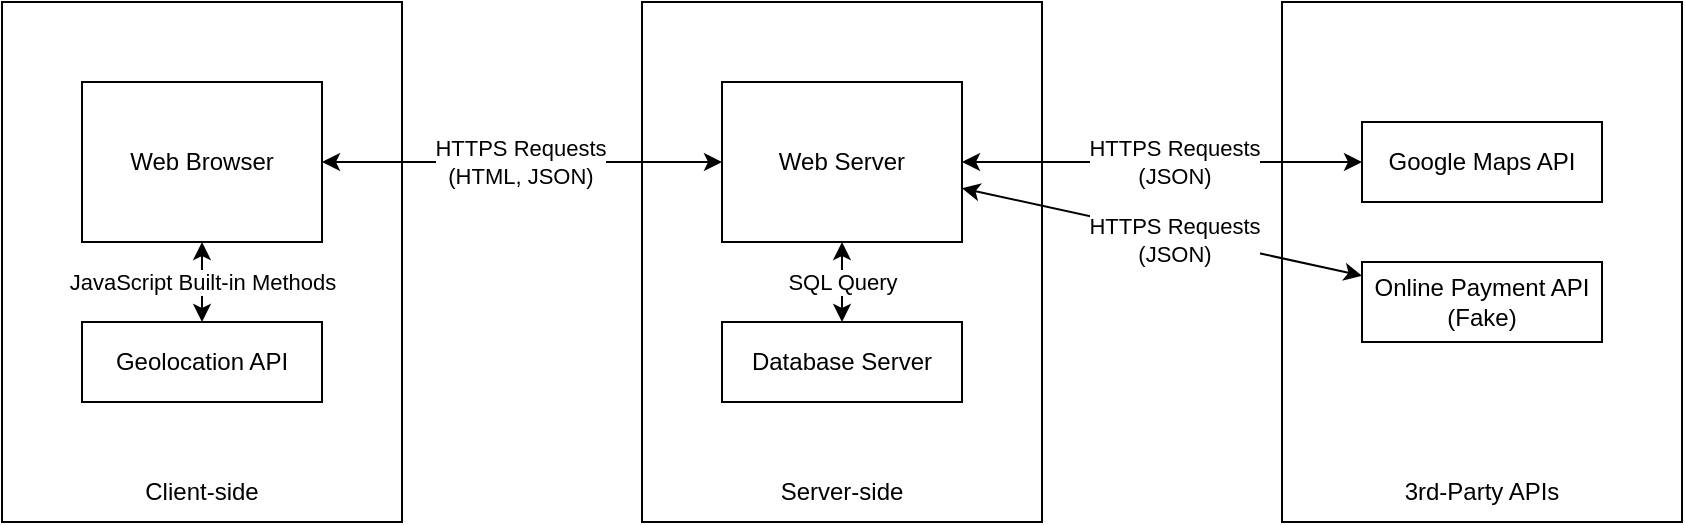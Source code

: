 <mxfile version="22.1.2" type="device">
  <diagram name="Page-1" id="NEyev_pVZhtqKXSFuoXa">
    <mxGraphModel dx="1434" dy="887" grid="1" gridSize="10" guides="1" tooltips="1" connect="1" arrows="1" fold="1" page="1" pageScale="1" pageWidth="1169" pageHeight="827" math="0" shadow="0">
      <root>
        <mxCell id="0" />
        <mxCell id="1" parent="0" />
        <mxCell id="wzm1nlo6ZQ8m1-DIEH7c-19" value="" style="rounded=0;whiteSpace=wrap;html=1;" parent="1" vertex="1">
          <mxGeometry x="120" y="240" width="200" height="260" as="geometry" />
        </mxCell>
        <mxCell id="wzm1nlo6ZQ8m1-DIEH7c-18" value="" style="rounded=0;whiteSpace=wrap;html=1;" parent="1" vertex="1">
          <mxGeometry x="440" y="240" width="200" height="260" as="geometry" />
        </mxCell>
        <mxCell id="wzm1nlo6ZQ8m1-DIEH7c-2" value="Web Browser" style="whiteSpace=wrap;html=1;" parent="1" vertex="1">
          <mxGeometry x="160" y="280" width="120" height="80" as="geometry" />
        </mxCell>
        <mxCell id="wzm1nlo6ZQ8m1-DIEH7c-3" value="Web Server" style="whiteSpace=wrap;html=1;" parent="1" vertex="1">
          <mxGeometry x="480" y="280" width="120" height="80" as="geometry" />
        </mxCell>
        <mxCell id="wzm1nlo6ZQ8m1-DIEH7c-4" value="" style="endArrow=classic;startArrow=classic;html=1;rounded=0;" parent="1" source="wzm1nlo6ZQ8m1-DIEH7c-2" target="wzm1nlo6ZQ8m1-DIEH7c-3" edge="1">
          <mxGeometry width="50" height="50" relative="1" as="geometry">
            <mxPoint x="560" y="480" as="sourcePoint" />
            <mxPoint x="610" y="430" as="targetPoint" />
          </mxGeometry>
        </mxCell>
        <mxCell id="wzm1nlo6ZQ8m1-DIEH7c-5" value="HTTPS Requests&lt;br&gt;(HTML, JSON)" style="edgeLabel;html=1;align=center;verticalAlign=middle;resizable=0;points=[];" parent="wzm1nlo6ZQ8m1-DIEH7c-4" vertex="1" connectable="0">
          <mxGeometry x="0.089" y="2" relative="1" as="geometry">
            <mxPoint x="-10" y="2" as="offset" />
          </mxGeometry>
        </mxCell>
        <mxCell id="wzm1nlo6ZQ8m1-DIEH7c-6" value="Database Server" style="rounded=0;whiteSpace=wrap;html=1;" parent="1" vertex="1">
          <mxGeometry x="480" y="400" width="120" height="40" as="geometry" />
        </mxCell>
        <mxCell id="wzm1nlo6ZQ8m1-DIEH7c-8" value="Geolocation API" style="rounded=0;whiteSpace=wrap;html=1;" parent="1" vertex="1">
          <mxGeometry x="160" y="400" width="120" height="40" as="geometry" />
        </mxCell>
        <mxCell id="wzm1nlo6ZQ8m1-DIEH7c-10" value="" style="endArrow=classic;startArrow=classic;html=1;rounded=0;" parent="1" source="wzm1nlo6ZQ8m1-DIEH7c-3" target="wzm1nlo6ZQ8m1-DIEH7c-6" edge="1">
          <mxGeometry width="50" height="50" relative="1" as="geometry">
            <mxPoint x="525" y="480" as="sourcePoint" />
            <mxPoint x="575" y="430" as="targetPoint" />
          </mxGeometry>
        </mxCell>
        <mxCell id="wzm1nlo6ZQ8m1-DIEH7c-13" value="SQL Query" style="edgeLabel;html=1;align=center;verticalAlign=middle;resizable=0;points=[];" parent="wzm1nlo6ZQ8m1-DIEH7c-10" vertex="1" connectable="0">
          <mxGeometry x="0.34" y="-1" relative="1" as="geometry">
            <mxPoint x="1" y="-7" as="offset" />
          </mxGeometry>
        </mxCell>
        <mxCell id="wzm1nlo6ZQ8m1-DIEH7c-16" value="" style="endArrow=classic;startArrow=classic;html=1;rounded=0;" parent="1" source="wzm1nlo6ZQ8m1-DIEH7c-8" target="wzm1nlo6ZQ8m1-DIEH7c-2" edge="1">
          <mxGeometry width="50" height="50" relative="1" as="geometry">
            <mxPoint x="440" y="480" as="sourcePoint" />
            <mxPoint x="490" y="430" as="targetPoint" />
          </mxGeometry>
        </mxCell>
        <mxCell id="PQTheLuHYcCMH9CMyokK-1" value="JavaScript Built-in Methods" style="edgeLabel;html=1;align=center;verticalAlign=middle;resizable=0;points=[];" vertex="1" connectable="0" parent="wzm1nlo6ZQ8m1-DIEH7c-16">
          <mxGeometry x="-0.157" relative="1" as="geometry">
            <mxPoint y="-3" as="offset" />
          </mxGeometry>
        </mxCell>
        <mxCell id="wzm1nlo6ZQ8m1-DIEH7c-21" value="Client-side" style="text;html=1;strokeColor=none;fillColor=none;align=center;verticalAlign=middle;whiteSpace=wrap;rounded=0;" parent="1" vertex="1">
          <mxGeometry x="190" y="470" width="60" height="30" as="geometry" />
        </mxCell>
        <mxCell id="wzm1nlo6ZQ8m1-DIEH7c-22" value="Server-side" style="text;html=1;strokeColor=none;fillColor=none;align=center;verticalAlign=middle;whiteSpace=wrap;rounded=0;" parent="1" vertex="1">
          <mxGeometry x="500" y="470" width="80" height="30" as="geometry" />
        </mxCell>
        <mxCell id="PQTheLuHYcCMH9CMyokK-2" value="" style="rounded=0;whiteSpace=wrap;html=1;" vertex="1" parent="1">
          <mxGeometry x="760" y="240" width="200" height="260" as="geometry" />
        </mxCell>
        <mxCell id="wzm1nlo6ZQ8m1-DIEH7c-11" value="" style="endArrow=classic;startArrow=classic;html=1;rounded=0;" parent="1" source="wzm1nlo6ZQ8m1-DIEH7c-7" target="wzm1nlo6ZQ8m1-DIEH7c-3" edge="1">
          <mxGeometry width="50" height="50" relative="1" as="geometry">
            <mxPoint x="685" y="480" as="sourcePoint" />
            <mxPoint x="735" y="430" as="targetPoint" />
          </mxGeometry>
        </mxCell>
        <mxCell id="wzm1nlo6ZQ8m1-DIEH7c-12" value="HTTPS Requests&lt;br&gt;(JSON)" style="edgeLabel;html=1;align=center;verticalAlign=middle;resizable=0;points=[];" parent="wzm1nlo6ZQ8m1-DIEH7c-11" vertex="1" connectable="0">
          <mxGeometry x="-0.167" relative="1" as="geometry">
            <mxPoint x="-11" as="offset" />
          </mxGeometry>
        </mxCell>
        <mxCell id="EjBV1vGqAZuEHy1eZf8m-1" value="Online Payment API&lt;br&gt;(Fake)" style="rounded=0;whiteSpace=wrap;html=1;" parent="1" vertex="1">
          <mxGeometry x="800" y="370" width="120" height="40" as="geometry" />
        </mxCell>
        <mxCell id="EjBV1vGqAZuEHy1eZf8m-2" value="" style="endArrow=classic;startArrow=classic;html=1;rounded=0;" parent="1" source="EjBV1vGqAZuEHy1eZf8m-1" target="wzm1nlo6ZQ8m1-DIEH7c-3" edge="1">
          <mxGeometry width="50" height="50" relative="1" as="geometry">
            <mxPoint x="960" y="397" as="sourcePoint" />
            <mxPoint x="770" y="400" as="targetPoint" />
          </mxGeometry>
        </mxCell>
        <mxCell id="EjBV1vGqAZuEHy1eZf8m-3" value="HTTPS Requests&lt;br&gt;(JSON)" style="edgeLabel;html=1;align=center;verticalAlign=middle;resizable=0;points=[];" parent="EjBV1vGqAZuEHy1eZf8m-2" vertex="1" connectable="0">
          <mxGeometry x="-0.167" relative="1" as="geometry">
            <mxPoint x="-11" as="offset" />
          </mxGeometry>
        </mxCell>
        <mxCell id="wzm1nlo6ZQ8m1-DIEH7c-7" value="Google Maps API" style="rounded=0;whiteSpace=wrap;html=1;" parent="1" vertex="1">
          <mxGeometry x="800" y="300" width="120" height="40" as="geometry" />
        </mxCell>
        <mxCell id="PQTheLuHYcCMH9CMyokK-3" value="3rd-Party APIs" style="text;html=1;strokeColor=none;fillColor=none;align=center;verticalAlign=middle;whiteSpace=wrap;rounded=0;" vertex="1" parent="1">
          <mxGeometry x="810" y="470" width="100" height="30" as="geometry" />
        </mxCell>
      </root>
    </mxGraphModel>
  </diagram>
</mxfile>
